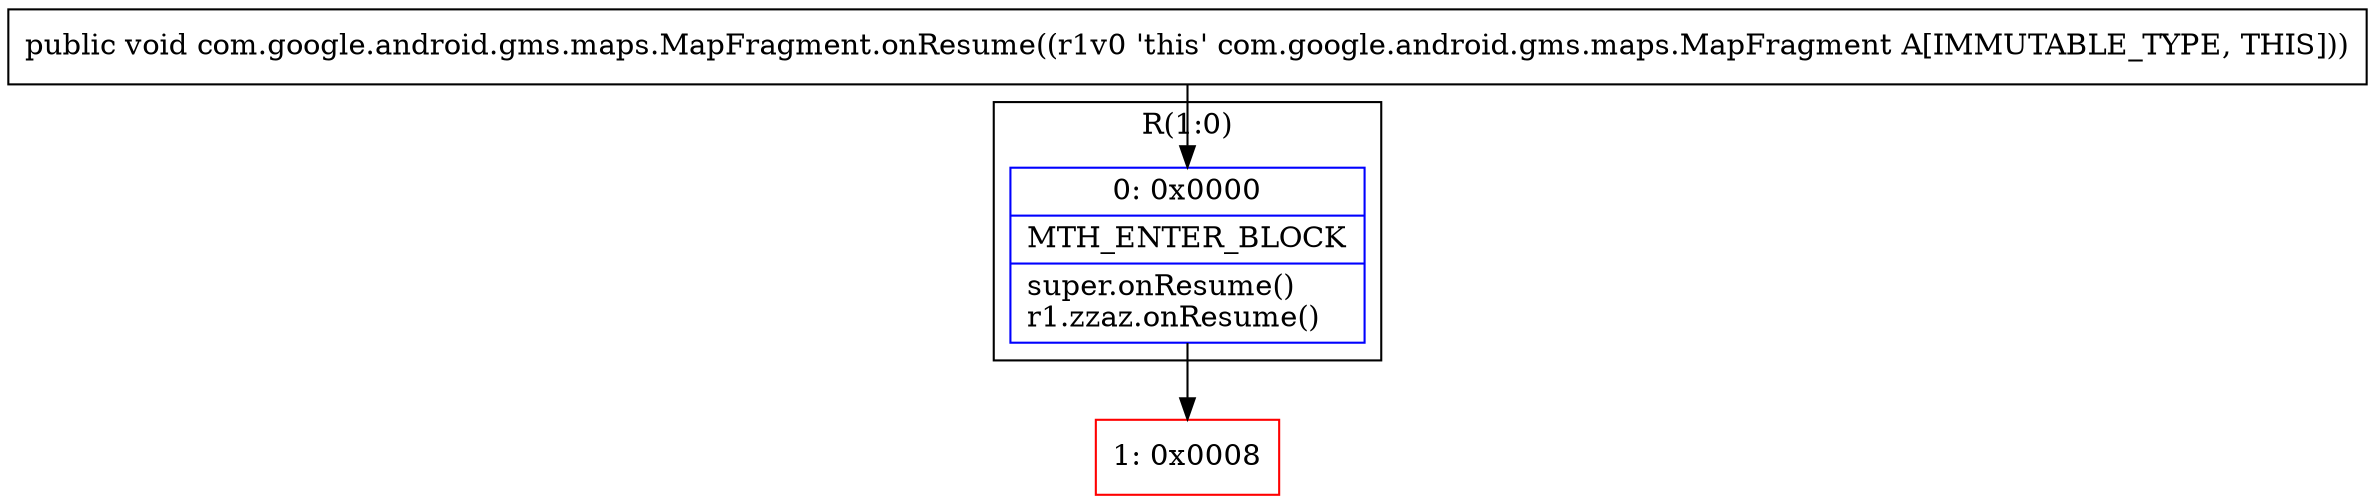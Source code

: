 digraph "CFG forcom.google.android.gms.maps.MapFragment.onResume()V" {
subgraph cluster_Region_692834502 {
label = "R(1:0)";
node [shape=record,color=blue];
Node_0 [shape=record,label="{0\:\ 0x0000|MTH_ENTER_BLOCK\l|super.onResume()\lr1.zzaz.onResume()\l}"];
}
Node_1 [shape=record,color=red,label="{1\:\ 0x0008}"];
MethodNode[shape=record,label="{public void com.google.android.gms.maps.MapFragment.onResume((r1v0 'this' com.google.android.gms.maps.MapFragment A[IMMUTABLE_TYPE, THIS])) }"];
MethodNode -> Node_0;
Node_0 -> Node_1;
}

